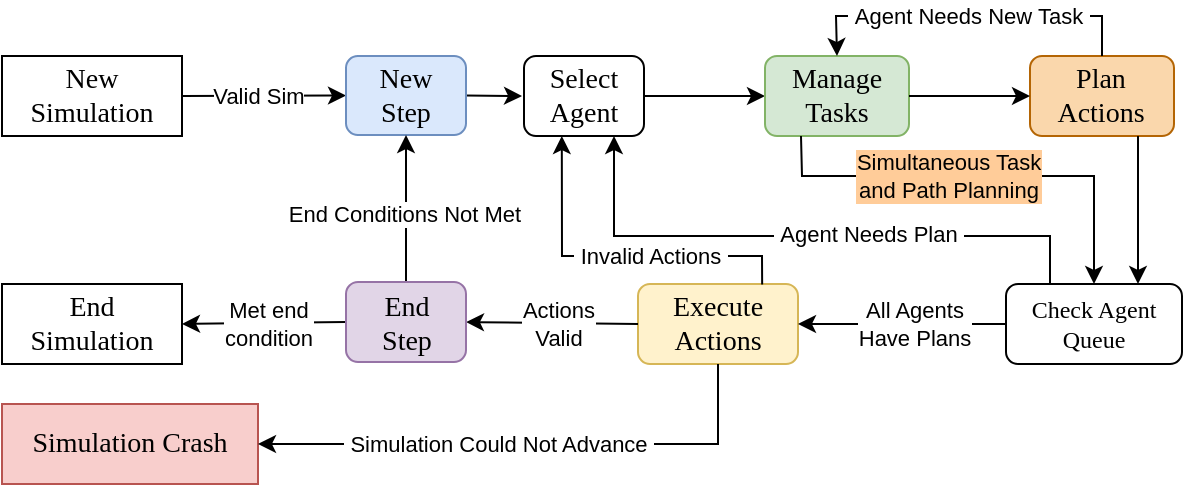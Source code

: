 <mxfile version="22.1.1" type="device">
  <diagram id="C5RBs43oDa-KdzZeNtuy" name="Page-1">
    <mxGraphModel dx="662" dy="377" grid="1" gridSize="10" guides="1" tooltips="1" connect="1" arrows="1" fold="1" page="1" pageScale="1" pageWidth="827" pageHeight="1169" math="0" shadow="0">
      <root>
        <mxCell id="WIyWlLk6GJQsqaUBKTNV-0" />
        <mxCell id="WIyWlLk6GJQsqaUBKTNV-1" parent="WIyWlLk6GJQsqaUBKTNV-0" />
        <mxCell id="Zp1Jfs35HzU5y-u8sekU-14" value="" style="endArrow=classic;html=1;rounded=0;entryX=0;entryY=0.5;entryDx=0;entryDy=0;exitX=1;exitY=0.5;exitDx=0;exitDy=0;" parent="WIyWlLk6GJQsqaUBKTNV-1" source="Zp1Jfs35HzU5y-u8sekU-47" target="Zp1Jfs35HzU5y-u8sekU-10" edge="1">
          <mxGeometry width="50" height="50" relative="1" as="geometry">
            <mxPoint x="120" y="40" as="sourcePoint" />
            <mxPoint x="340" y="240" as="targetPoint" />
          </mxGeometry>
        </mxCell>
        <mxCell id="Zp1Jfs35HzU5y-u8sekU-45" value="Valid Sim" style="edgeLabel;html=1;align=center;verticalAlign=middle;resizable=0;points=[];" parent="Zp1Jfs35HzU5y-u8sekU-14" vertex="1" connectable="0">
          <mxGeometry x="-0.239" relative="1" as="geometry">
            <mxPoint x="7" as="offset" />
          </mxGeometry>
        </mxCell>
        <mxCell id="Zp1Jfs35HzU5y-u8sekU-17" value="" style="endArrow=classic;html=1;rounded=0;exitX=1;exitY=0.5;exitDx=0;exitDy=0;" parent="WIyWlLk6GJQsqaUBKTNV-1" source="Zp1Jfs35HzU5y-u8sekU-10" edge="1">
          <mxGeometry width="50" height="50" relative="1" as="geometry">
            <mxPoint x="260" y="100" as="sourcePoint" />
            <mxPoint x="270" y="60" as="targetPoint" />
          </mxGeometry>
        </mxCell>
        <mxCell id="Zp1Jfs35HzU5y-u8sekU-19" value="" style="endArrow=classic;html=1;rounded=0;entryX=0;entryY=0.5;entryDx=0;entryDy=0;exitX=1;exitY=0.5;exitDx=0;exitDy=0;" parent="WIyWlLk6GJQsqaUBKTNV-1" source="Zp1Jfs35HzU5y-u8sekU-51" target="Zp1Jfs35HzU5y-u8sekU-18" edge="1">
          <mxGeometry width="50" height="50" relative="1" as="geometry">
            <mxPoint x="340" y="40" as="sourcePoint" />
            <mxPoint x="350" y="150" as="targetPoint" />
          </mxGeometry>
        </mxCell>
        <mxCell id="Zp1Jfs35HzU5y-u8sekU-21" value="" style="group" parent="WIyWlLk6GJQsqaUBKTNV-1" vertex="1" connectable="0">
          <mxGeometry x="392" y="40" width="72" height="40" as="geometry" />
        </mxCell>
        <mxCell id="Zp1Jfs35HzU5y-u8sekU-53" value="" style="group" parent="Zp1Jfs35HzU5y-u8sekU-21" vertex="1" connectable="0">
          <mxGeometry x="-0.5" width="72" height="40" as="geometry" />
        </mxCell>
        <mxCell id="Zp1Jfs35HzU5y-u8sekU-18" value="" style="rounded=1;whiteSpace=wrap;html=1;fillColor=#d5e8d4;strokeColor=#82b366;" parent="Zp1Jfs35HzU5y-u8sekU-53" vertex="1">
          <mxGeometry width="72" height="40" as="geometry" />
        </mxCell>
        <mxCell id="Zp1Jfs35HzU5y-u8sekU-5" value="Manage Tasks" style="text;html=1;strokeColor=none;fillColor=none;align=center;verticalAlign=middle;whiteSpace=wrap;rounded=0;fontFamily=Verdana;fontSize=14;" parent="Zp1Jfs35HzU5y-u8sekU-53" vertex="1">
          <mxGeometry x="13.5" y="5" width="45" height="30" as="geometry" />
        </mxCell>
        <mxCell id="Zp1Jfs35HzU5y-u8sekU-23" value="" style="group" parent="WIyWlLk6GJQsqaUBKTNV-1" vertex="1" connectable="0">
          <mxGeometry x="524" y="40" width="72" height="40" as="geometry" />
        </mxCell>
        <mxCell id="Zp1Jfs35HzU5y-u8sekU-22" value="" style="rounded=1;whiteSpace=wrap;html=1;fillColor=#fad7ac;strokeColor=#b46504;" parent="Zp1Jfs35HzU5y-u8sekU-23" vertex="1">
          <mxGeometry width="72" height="40" as="geometry" />
        </mxCell>
        <mxCell id="Zp1Jfs35HzU5y-u8sekU-6" value="Plan Actions" style="text;html=1;strokeColor=none;fillColor=none;align=center;verticalAlign=middle;whiteSpace=wrap;rounded=0;fontFamily=Verdana;fontSize=14;" parent="Zp1Jfs35HzU5y-u8sekU-23" vertex="1">
          <mxGeometry x="12.316" y="4.75" width="47.368" height="30" as="geometry" />
        </mxCell>
        <mxCell id="Zp1Jfs35HzU5y-u8sekU-26" value="" style="endArrow=classic;html=1;rounded=0;exitX=1;exitY=0.5;exitDx=0;exitDy=0;entryX=0;entryY=0.5;entryDx=0;entryDy=0;" parent="WIyWlLk6GJQsqaUBKTNV-1" source="Zp1Jfs35HzU5y-u8sekU-18" target="Zp1Jfs35HzU5y-u8sekU-22" edge="1">
          <mxGeometry width="50" height="50" relative="1" as="geometry">
            <mxPoint x="450" y="150" as="sourcePoint" />
            <mxPoint x="500" y="100" as="targetPoint" />
          </mxGeometry>
        </mxCell>
        <mxCell id="Zp1Jfs35HzU5y-u8sekU-29" value="" style="group" parent="WIyWlLk6GJQsqaUBKTNV-1" vertex="1" connectable="0">
          <mxGeometry x="182" y="40" width="60" height="39.5" as="geometry" />
        </mxCell>
        <mxCell id="Zp1Jfs35HzU5y-u8sekU-10" value="" style="rounded=1;whiteSpace=wrap;html=1;fillColor=#dae8fc;strokeColor=#6c8ebf;" parent="Zp1Jfs35HzU5y-u8sekU-29" vertex="1">
          <mxGeometry width="60" height="39.5" as="geometry" />
        </mxCell>
        <mxCell id="Zp1Jfs35HzU5y-u8sekU-3" value="New Step" style="text;html=1;strokeColor=none;fillColor=none;align=center;verticalAlign=middle;whiteSpace=wrap;rounded=0;fontFamily=Verdana;fontSize=14;" parent="Zp1Jfs35HzU5y-u8sekU-29" vertex="1">
          <mxGeometry x="10.88" y="9.66" width="38.13" height="19.75" as="geometry" />
        </mxCell>
        <mxCell id="Zp1Jfs35HzU5y-u8sekU-31" value="" style="group;" parent="WIyWlLk6GJQsqaUBKTNV-1" vertex="1" connectable="0">
          <mxGeometry x="328" y="154" width="80" height="40" as="geometry" />
        </mxCell>
        <mxCell id="Zp1Jfs35HzU5y-u8sekU-30" value="" style="rounded=1;whiteSpace=wrap;html=1;fillColor=#fff2cc;strokeColor=#d6b656;" parent="Zp1Jfs35HzU5y-u8sekU-31" vertex="1">
          <mxGeometry width="80" height="40" as="geometry" />
        </mxCell>
        <mxCell id="Zp1Jfs35HzU5y-u8sekU-7" value="Execute Actions" style="text;html=1;strokeColor=none;fillColor=none;align=center;verticalAlign=middle;whiteSpace=wrap;rounded=0;fontFamily=Verdana;fontSize=14;" parent="Zp1Jfs35HzU5y-u8sekU-31" vertex="1">
          <mxGeometry x="10" y="5" width="60" height="30" as="geometry" />
        </mxCell>
        <mxCell id="Zp1Jfs35HzU5y-u8sekU-34" value="" style="endArrow=classic;html=1;rounded=0;exitX=0.5;exitY=0;exitDx=0;exitDy=0;entryX=0.5;entryY=1;entryDx=0;entryDy=0;" parent="WIyWlLk6GJQsqaUBKTNV-1" source="Zp1Jfs35HzU5y-u8sekU-32" target="Zp1Jfs35HzU5y-u8sekU-10" edge="1">
          <mxGeometry width="50" height="50" relative="1" as="geometry">
            <mxPoint x="270" y="180" as="sourcePoint" />
            <mxPoint x="320" y="130" as="targetPoint" />
          </mxGeometry>
        </mxCell>
        <mxCell id="Zp1Jfs35HzU5y-u8sekU-42" value="End Conditions Not Met" style="edgeLabel;html=1;align=center;verticalAlign=middle;resizable=0;points=[];" parent="Zp1Jfs35HzU5y-u8sekU-34" vertex="1" connectable="0">
          <mxGeometry x="-0.062" y="1" relative="1" as="geometry">
            <mxPoint as="offset" />
          </mxGeometry>
        </mxCell>
        <mxCell id="Zp1Jfs35HzU5y-u8sekU-35" value="" style="endArrow=classic;html=1;rounded=0;exitX=0;exitY=0.5;exitDx=0;exitDy=0;entryX=1;entryY=0.5;entryDx=0;entryDy=0;" parent="WIyWlLk6GJQsqaUBKTNV-1" source="Zp1Jfs35HzU5y-u8sekU-30" target="Zp1Jfs35HzU5y-u8sekU-32" edge="1">
          <mxGeometry width="50" height="50" relative="1" as="geometry">
            <mxPoint x="300" y="140" as="sourcePoint" />
            <mxPoint x="350" y="90" as="targetPoint" />
          </mxGeometry>
        </mxCell>
        <mxCell id="Zp1Jfs35HzU5y-u8sekU-41" value="Actions &lt;br&gt;Valid" style="edgeLabel;html=1;align=center;verticalAlign=middle;resizable=0;points=[];" parent="Zp1Jfs35HzU5y-u8sekU-35" vertex="1" connectable="0">
          <mxGeometry x="-0.074" relative="1" as="geometry">
            <mxPoint as="offset" />
          </mxGeometry>
        </mxCell>
        <mxCell id="Zp1Jfs35HzU5y-u8sekU-37" value="" style="endArrow=classic;html=1;rounded=0;exitX=0;exitY=0.5;exitDx=0;exitDy=0;entryX=1;entryY=0.5;entryDx=0;entryDy=0;" parent="WIyWlLk6GJQsqaUBKTNV-1" source="Zp1Jfs35HzU5y-u8sekU-32" target="Zp1Jfs35HzU5y-u8sekU-49" edge="1">
          <mxGeometry width="50" height="50" relative="1" as="geometry">
            <mxPoint x="140" y="110" as="sourcePoint" />
            <mxPoint x="120" y="170" as="targetPoint" />
          </mxGeometry>
        </mxCell>
        <mxCell id="Zp1Jfs35HzU5y-u8sekU-44" value="Met end&lt;br&gt;condition" style="edgeLabel;html=1;align=center;verticalAlign=middle;resizable=0;points=[];" parent="Zp1Jfs35HzU5y-u8sekU-37" vertex="1" connectable="0">
          <mxGeometry x="-0.097" y="-1" relative="1" as="geometry">
            <mxPoint x="-2" y="1" as="offset" />
          </mxGeometry>
        </mxCell>
        <mxCell id="Zp1Jfs35HzU5y-u8sekU-39" value="" style="endArrow=classic;html=1;rounded=0;entryX=0.278;entryY=1.001;entryDx=0;entryDy=0;entryPerimeter=0;exitX=0.776;exitY=0.005;exitDx=0;exitDy=0;exitPerimeter=0;" parent="WIyWlLk6GJQsqaUBKTNV-1" target="Zp1Jfs35HzU5y-u8sekU-4" edge="1" source="Zp1Jfs35HzU5y-u8sekU-30">
          <mxGeometry width="50" height="50" relative="1" as="geometry">
            <mxPoint x="390" y="150" as="sourcePoint" />
            <mxPoint x="288.5" y="80.0" as="targetPoint" />
            <Array as="points">
              <mxPoint x="390" y="140" />
              <mxPoint x="290" y="140" />
            </Array>
          </mxGeometry>
        </mxCell>
        <mxCell id="Zp1Jfs35HzU5y-u8sekU-40" value="&amp;nbsp;Invalid Actions&amp;nbsp;" style="edgeLabel;html=1;align=center;verticalAlign=middle;resizable=0;points=[];" parent="Zp1Jfs35HzU5y-u8sekU-39" vertex="1" connectable="0">
          <mxGeometry x="0.02" relative="1" as="geometry">
            <mxPoint x="19" as="offset" />
          </mxGeometry>
        </mxCell>
        <mxCell id="Zp1Jfs35HzU5y-u8sekU-48" value="" style="group" parent="WIyWlLk6GJQsqaUBKTNV-1" vertex="1" connectable="0">
          <mxGeometry x="10" y="40" width="90" height="40" as="geometry" />
        </mxCell>
        <mxCell id="Zp1Jfs35HzU5y-u8sekU-47" value="" style="rounded=0;whiteSpace=wrap;html=1;" parent="Zp1Jfs35HzU5y-u8sekU-48" vertex="1">
          <mxGeometry width="90" height="40" as="geometry" />
        </mxCell>
        <mxCell id="Zp1Jfs35HzU5y-u8sekU-2" value="New Simulation" style="text;html=1;strokeColor=none;fillColor=none;align=center;verticalAlign=middle;whiteSpace=wrap;rounded=0;fontFamily=Verdana;fontSize=14;" parent="Zp1Jfs35HzU5y-u8sekU-48" vertex="1">
          <mxGeometry x="5" width="80" height="40" as="geometry" />
        </mxCell>
        <mxCell id="Zp1Jfs35HzU5y-u8sekU-50" value="" style="group" parent="WIyWlLk6GJQsqaUBKTNV-1" vertex="1" connectable="0">
          <mxGeometry x="10" y="154" width="90" height="40" as="geometry" />
        </mxCell>
        <mxCell id="Zp1Jfs35HzU5y-u8sekU-49" value="" style="rounded=0;whiteSpace=wrap;html=1;" parent="Zp1Jfs35HzU5y-u8sekU-50" vertex="1">
          <mxGeometry width="90" height="40" as="geometry" />
        </mxCell>
        <mxCell id="Zp1Jfs35HzU5y-u8sekU-9" value="End Simulation" style="text;html=1;strokeColor=none;fillColor=none;align=center;verticalAlign=middle;whiteSpace=wrap;rounded=0;fontFamily=Verdana;fontSize=14;" parent="Zp1Jfs35HzU5y-u8sekU-50" vertex="1">
          <mxGeometry x="5" width="80" height="40" as="geometry" />
        </mxCell>
        <mxCell id="Zp1Jfs35HzU5y-u8sekU-52" value="" style="group" parent="WIyWlLk6GJQsqaUBKTNV-1" vertex="1" connectable="0">
          <mxGeometry x="271" y="40" width="60" height="40" as="geometry" />
        </mxCell>
        <mxCell id="Zp1Jfs35HzU5y-u8sekU-51" value="" style="rounded=1;whiteSpace=wrap;html=1;" parent="Zp1Jfs35HzU5y-u8sekU-52" vertex="1">
          <mxGeometry width="60" height="40" as="geometry" />
        </mxCell>
        <mxCell id="Zp1Jfs35HzU5y-u8sekU-4" value="Select Agent" style="text;html=1;strokeColor=none;fillColor=none;align=center;verticalAlign=middle;whiteSpace=wrap;rounded=0;fontFamily=Verdana;fontSize=14;" parent="Zp1Jfs35HzU5y-u8sekU-52" vertex="1">
          <mxGeometry x="5" width="50" height="40" as="geometry" />
        </mxCell>
        <mxCell id="Zp1Jfs35HzU5y-u8sekU-54" value="&lt;font face=&quot;Verdana&quot;&gt;Check Agent Queue&lt;/font&gt;" style="rounded=1;whiteSpace=wrap;html=1;" parent="WIyWlLk6GJQsqaUBKTNV-1" vertex="1">
          <mxGeometry x="512" y="154" width="88" height="40" as="geometry" />
        </mxCell>
        <mxCell id="Zp1Jfs35HzU5y-u8sekU-55" value="" style="endArrow=classic;html=1;rounded=0;exitX=0.75;exitY=1;exitDx=0;exitDy=0;entryX=0.75;entryY=0;entryDx=0;entryDy=0;" parent="WIyWlLk6GJQsqaUBKTNV-1" source="Zp1Jfs35HzU5y-u8sekU-22" target="Zp1Jfs35HzU5y-u8sekU-54" edge="1">
          <mxGeometry width="50" height="50" relative="1" as="geometry">
            <mxPoint x="300" y="140" as="sourcePoint" />
            <mxPoint x="350" y="90" as="targetPoint" />
          </mxGeometry>
        </mxCell>
        <mxCell id="Zp1Jfs35HzU5y-u8sekU-56" value="" style="endArrow=classic;html=1;rounded=0;exitX=0.25;exitY=0;exitDx=0;exitDy=0;entryX=0.75;entryY=1;entryDx=0;entryDy=0;" parent="WIyWlLk6GJQsqaUBKTNV-1" source="Zp1Jfs35HzU5y-u8sekU-54" target="Zp1Jfs35HzU5y-u8sekU-51" edge="1">
          <mxGeometry width="50" height="50" relative="1" as="geometry">
            <mxPoint x="400" y="140" as="sourcePoint" />
            <mxPoint x="450" y="90" as="targetPoint" />
            <Array as="points">
              <mxPoint x="534" y="130" />
              <mxPoint x="316" y="130" />
            </Array>
          </mxGeometry>
        </mxCell>
        <mxCell id="Zp1Jfs35HzU5y-u8sekU-57" value="&amp;nbsp;Agent Needs Plan&amp;nbsp;" style="edgeLabel;html=1;align=center;verticalAlign=middle;resizable=0;points=[];" parent="Zp1Jfs35HzU5y-u8sekU-56" vertex="1" connectable="0">
          <mxGeometry x="-0.21" y="1" relative="1" as="geometry">
            <mxPoint y="-2" as="offset" />
          </mxGeometry>
        </mxCell>
        <mxCell id="Zp1Jfs35HzU5y-u8sekU-58" value="" style="endArrow=classic;html=1;rounded=0;exitX=0;exitY=0.5;exitDx=0;exitDy=0;entryX=1;entryY=0.5;entryDx=0;entryDy=0;" parent="WIyWlLk6GJQsqaUBKTNV-1" source="Zp1Jfs35HzU5y-u8sekU-54" target="Zp1Jfs35HzU5y-u8sekU-30" edge="1">
          <mxGeometry width="50" height="50" relative="1" as="geometry">
            <mxPoint x="420" y="140" as="sourcePoint" />
            <mxPoint x="470" y="90" as="targetPoint" />
          </mxGeometry>
        </mxCell>
        <mxCell id="Zp1Jfs35HzU5y-u8sekU-59" value="All Agents&lt;br&gt;Have Plans" style="edgeLabel;html=1;align=center;verticalAlign=middle;resizable=0;points=[];" parent="Zp1Jfs35HzU5y-u8sekU-58" vertex="1" connectable="0">
          <mxGeometry x="-0.148" y="1" relative="1" as="geometry">
            <mxPoint x="-2" y="-1" as="offset" />
          </mxGeometry>
        </mxCell>
        <mxCell id="Zp1Jfs35HzU5y-u8sekU-63" value="&lt;font face=&quot;Verdana&quot; style=&quot;font-size: 14px;&quot;&gt;Simulation Crash&lt;/font&gt;" style="rounded=0;whiteSpace=wrap;html=1;fillColor=#f8cecc;strokeColor=#b85450;" parent="WIyWlLk6GJQsqaUBKTNV-1" vertex="1">
          <mxGeometry x="10" y="214" width="128" height="40" as="geometry" />
        </mxCell>
        <mxCell id="Zp1Jfs35HzU5y-u8sekU-64" value="" style="endArrow=classic;html=1;rounded=0;exitX=0.5;exitY=1;exitDx=0;exitDy=0;entryX=1;entryY=0.5;entryDx=0;entryDy=0;" parent="WIyWlLk6GJQsqaUBKTNV-1" source="Zp1Jfs35HzU5y-u8sekU-30" target="Zp1Jfs35HzU5y-u8sekU-63" edge="1">
          <mxGeometry width="50" height="50" relative="1" as="geometry">
            <mxPoint x="290" y="180" as="sourcePoint" />
            <mxPoint x="340" y="130" as="targetPoint" />
            <Array as="points">
              <mxPoint x="368" y="234" />
            </Array>
          </mxGeometry>
        </mxCell>
        <mxCell id="Zp1Jfs35HzU5y-u8sekU-65" value="&amp;nbsp;Simulation Could Not Advance&amp;nbsp;" style="edgeLabel;html=1;align=center;verticalAlign=middle;resizable=0;points=[];" parent="Zp1Jfs35HzU5y-u8sekU-64" vertex="1" connectable="0">
          <mxGeometry x="0.111" relative="1" as="geometry">
            <mxPoint as="offset" />
          </mxGeometry>
        </mxCell>
        <mxCell id="Zp1Jfs35HzU5y-u8sekU-66" value="" style="endArrow=classic;html=1;rounded=0;exitX=0.5;exitY=0;exitDx=0;exitDy=0;entryX=0.5;entryY=0;entryDx=0;entryDy=0;" parent="WIyWlLk6GJQsqaUBKTNV-1" source="Zp1Jfs35HzU5y-u8sekU-22" target="Zp1Jfs35HzU5y-u8sekU-18" edge="1">
          <mxGeometry width="50" height="50" relative="1" as="geometry">
            <mxPoint x="290" y="180" as="sourcePoint" />
            <mxPoint x="340" y="130" as="targetPoint" />
            <Array as="points">
              <mxPoint x="560" y="20" />
              <mxPoint x="427" y="20" />
            </Array>
          </mxGeometry>
        </mxCell>
        <mxCell id="Zp1Jfs35HzU5y-u8sekU-67" value="&amp;nbsp;Agent Needs New Task&amp;nbsp;" style="edgeLabel;html=1;align=center;verticalAlign=middle;resizable=0;points=[];" parent="Zp1Jfs35HzU5y-u8sekU-66" vertex="1" connectable="0">
          <mxGeometry x="0.091" relative="1" as="geometry">
            <mxPoint x="7" as="offset" />
          </mxGeometry>
        </mxCell>
        <mxCell id="DUQwFR6kIkFdtz4YSuUh-0" value="" style="group" vertex="1" connectable="0" parent="WIyWlLk6GJQsqaUBKTNV-1">
          <mxGeometry x="182" y="153" width="60" height="41" as="geometry" />
        </mxCell>
        <mxCell id="Zp1Jfs35HzU5y-u8sekU-32" value="" style="rounded=1;whiteSpace=wrap;html=1;fillColor=#e1d5e7;strokeColor=#9673a6;" parent="DUQwFR6kIkFdtz4YSuUh-0" vertex="1">
          <mxGeometry width="60" height="40" as="geometry" />
        </mxCell>
        <mxCell id="Zp1Jfs35HzU5y-u8sekU-33" value="" style="group" parent="DUQwFR6kIkFdtz4YSuUh-0" vertex="1" connectable="0">
          <mxGeometry y="1" width="60" height="40" as="geometry" />
        </mxCell>
        <mxCell id="Zp1Jfs35HzU5y-u8sekU-8" value="End Step" style="text;html=1;strokeColor=none;fillColor=none;align=center;verticalAlign=middle;whiteSpace=wrap;rounded=0;fontFamily=Verdana;fontSize=14;" parent="Zp1Jfs35HzU5y-u8sekU-33" vertex="1">
          <mxGeometry x="13.75" y="5" width="32.5" height="30" as="geometry" />
        </mxCell>
        <mxCell id="DUQwFR6kIkFdtz4YSuUh-1" value="" style="endArrow=classic;html=1;rounded=0;exitX=0.25;exitY=1;exitDx=0;exitDy=0;entryX=0.5;entryY=0;entryDx=0;entryDy=0;" edge="1" parent="WIyWlLk6GJQsqaUBKTNV-1" source="Zp1Jfs35HzU5y-u8sekU-18" target="Zp1Jfs35HzU5y-u8sekU-54">
          <mxGeometry width="50" height="50" relative="1" as="geometry">
            <mxPoint x="410" y="160" as="sourcePoint" />
            <mxPoint x="460" y="110" as="targetPoint" />
            <Array as="points">
              <mxPoint x="410" y="100" />
              <mxPoint x="556" y="100" />
            </Array>
          </mxGeometry>
        </mxCell>
        <mxCell id="DUQwFR6kIkFdtz4YSuUh-2" value="Simultaneous Task&lt;br&gt;and Path Planning" style="edgeLabel;html=1;align=center;verticalAlign=middle;resizable=0;points=[];labelBackgroundColor=#FFCC99;" vertex="1" connectable="0" parent="DUQwFR6kIkFdtz4YSuUh-1">
          <mxGeometry x="-0.158" relative="1" as="geometry">
            <mxPoint as="offset" />
          </mxGeometry>
        </mxCell>
      </root>
    </mxGraphModel>
  </diagram>
</mxfile>
